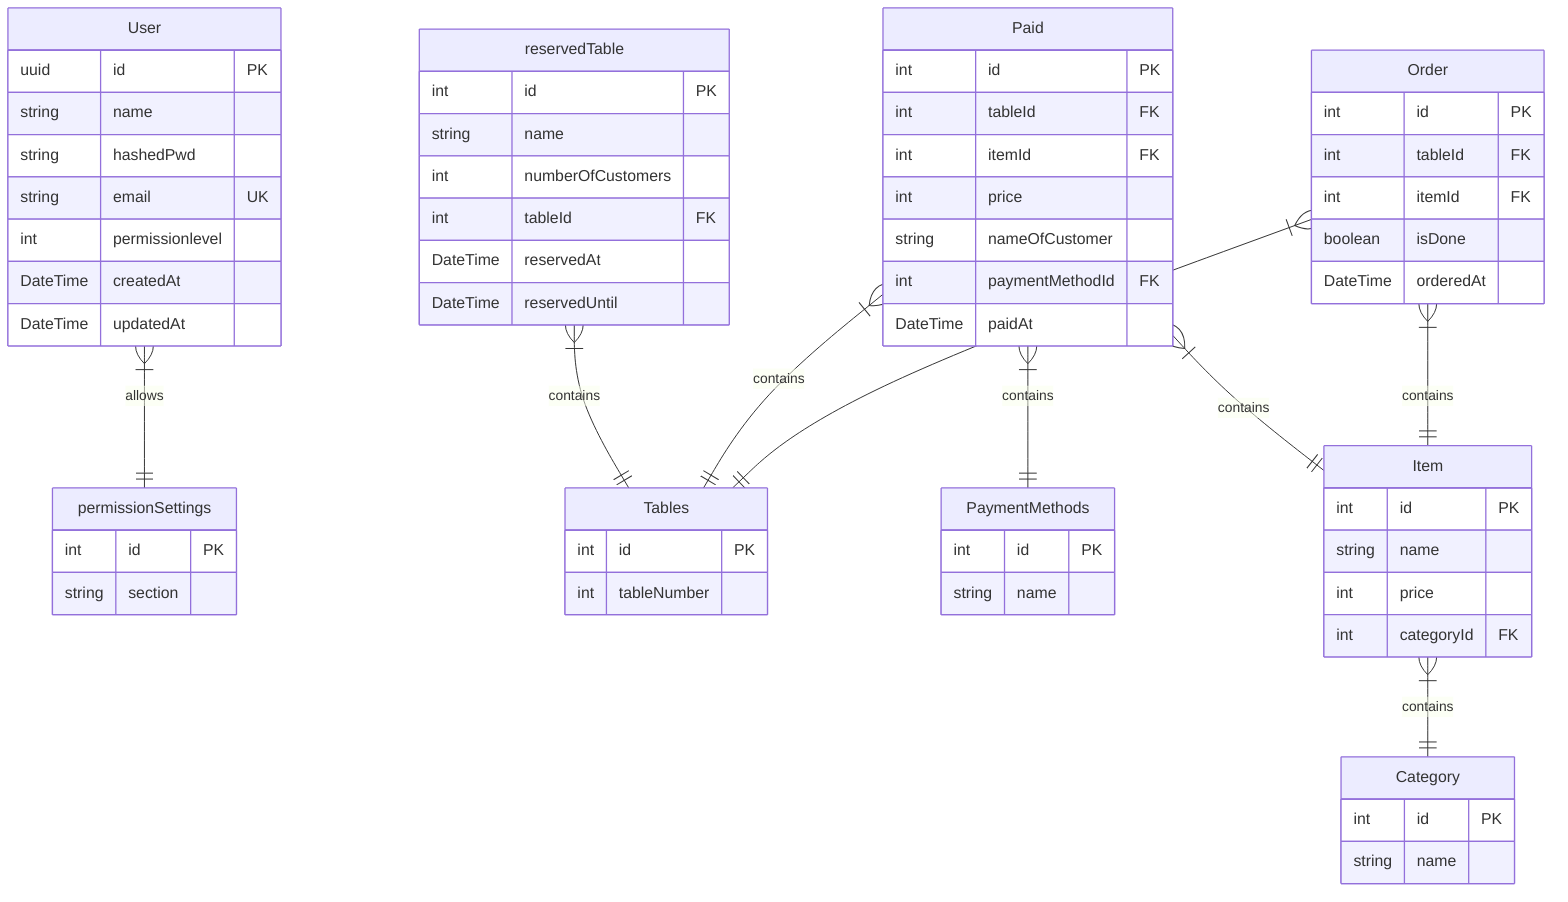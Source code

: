 erDiagram

User{
    uuid id PK
    string name
    string hashedPwd
    string email UK
    int permissionlevel
    DateTime createdAt
    DateTime updatedAt
}

permissionSettings{
    int id PK
    string section
}

Tables{
    int id PK
    int tableNumber 
}

PaymentMethods{
    int id PK
    string name 
}

Category{
    int id PK
    string name
}

Item{
    int id PK
    string name
    int price
    int categoryId FK
}

Paid{
    int id PK
    int tableId FK 
    int itemId FK
    int price
    string nameOfCustomer
    int paymentMethodId FK
    DateTime paidAt
}

Order{
    int id PK
    int tableId FK
    int itemId FK
    boolean isDone
    DateTime orderedAt
}

reservedTable{
    int id PK
    string name
    int numberOfCustomers
    int tableId FK
    DateTime reservedAt 
    DateTime reservedUntil 
}

Order}|--||Item:contains
Order}|--||Tables:contains
Paid}|--||Tables:contains
Paid}|--||Item:contains
Item}|--||Category:contains
reservedTable}|--||Tables:contains
Paid}|--||PaymentMethods:contains
User}|--||permissionSettings:allows